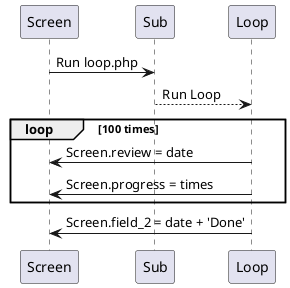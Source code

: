 @startuml
'/**
' *   @file       screen2.php
' *   @brief      Template for building screens
' *   @details    Key elements are: header, footer, menu, data, sub
' *   
' *   @copyright  http://www.gnu.org/licenses/lgpl.txt LGPL version 3
' *   @author     Erik Bachmann <ErikBachmann@ClicketyClick.dk>
' *   @since      2025-01-31T11:40:51 / ErBa
' *   @version    2025-02-03T22:16:08
' */

Screen -> Sub: Run loop.php
Sub --> Loop: Run Loop
    loop 100 times
        Loop -> Screen: Screen.review = date
        Loop -> Screen: Screen.progress = times
    end
    Loop -> Screen: Screen.field_2 = date + 'Done'
@enduml